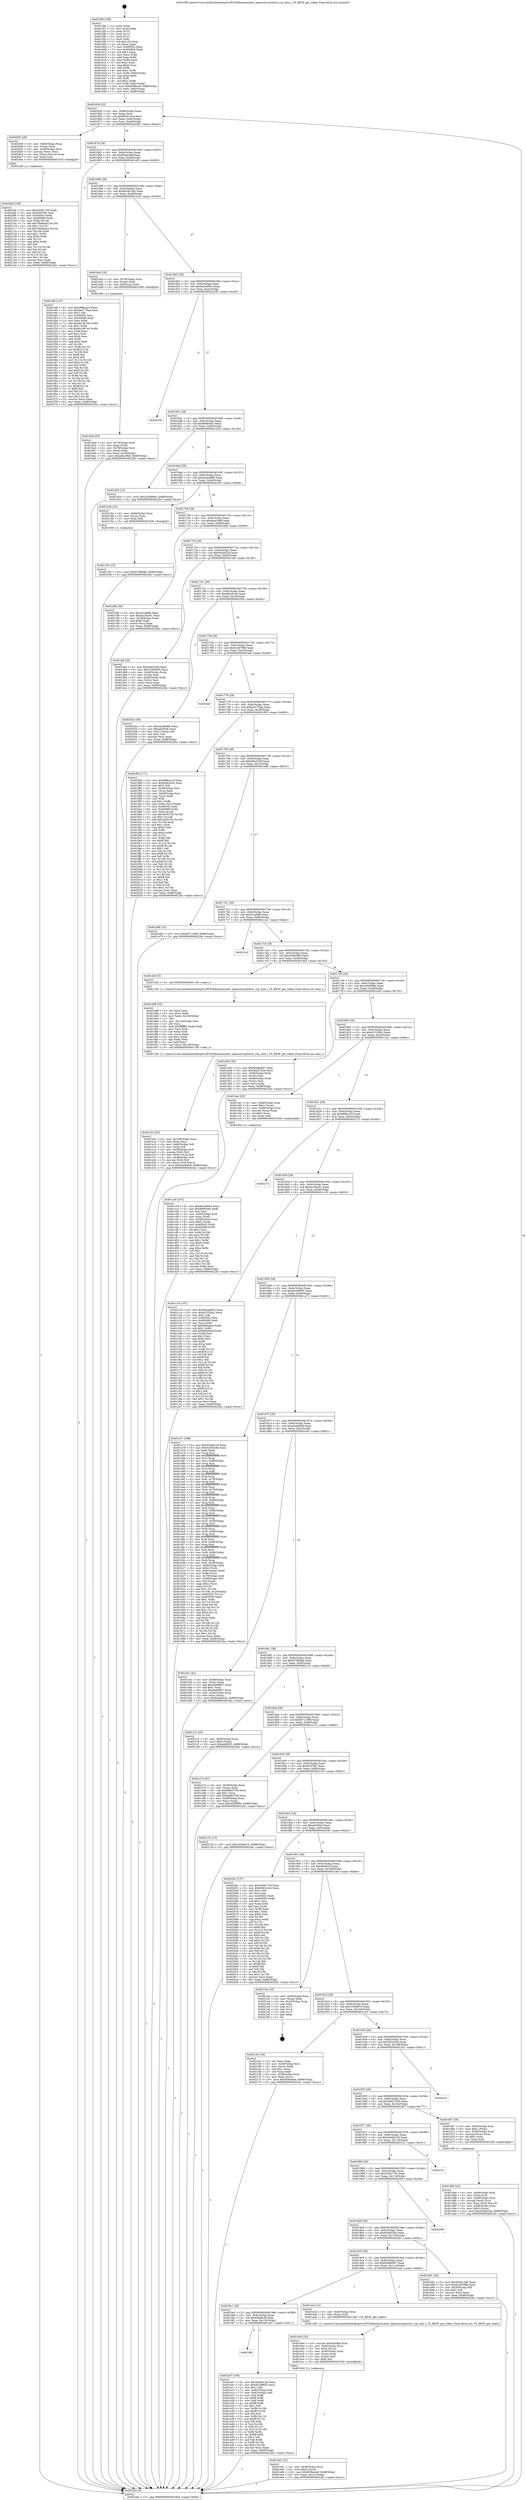 digraph "0x4015f0" {
  label = "0x4015f0 (/mnt/c/Users/mathe/Desktop/tcc/POCII/binaries/extr_opensslcryptotsts_rsp_utils.c_TS_RESP_get_token_Final-ollvm.out::main(0))"
  labelloc = "t"
  node[shape=record]

  Entry [label="",width=0.3,height=0.3,shape=circle,fillcolor=black,style=filled]
  "0x40165d" [label="{
     0x40165d [32]\l
     | [instrs]\l
     &nbsp;&nbsp;0x40165d \<+6\>: mov -0x88(%rbp),%eax\l
     &nbsp;&nbsp;0x401663 \<+2\>: mov %eax,%ecx\l
     &nbsp;&nbsp;0x401665 \<+6\>: sub $0x85831dcd,%ecx\l
     &nbsp;&nbsp;0x40166b \<+6\>: mov %eax,-0x9c(%rbp)\l
     &nbsp;&nbsp;0x401671 \<+6\>: mov %ecx,-0xa0(%rbp)\l
     &nbsp;&nbsp;0x401677 \<+6\>: je 00000000004020d5 \<main+0xae5\>\l
  }"]
  "0x4020d5" [label="{
     0x4020d5 [26]\l
     | [instrs]\l
     &nbsp;&nbsp;0x4020d5 \<+4\>: mov -0x60(%rbp),%rax\l
     &nbsp;&nbsp;0x4020d9 \<+3\>: mov (%rax),%rax\l
     &nbsp;&nbsp;0x4020dc \<+4\>: mov -0x38(%rbp),%rcx\l
     &nbsp;&nbsp;0x4020e0 \<+3\>: movslq (%rcx),%rcx\l
     &nbsp;&nbsp;0x4020e3 \<+4\>: mov (%rax,%rcx,8),%rax\l
     &nbsp;&nbsp;0x4020e7 \<+3\>: mov %rax,%rdi\l
     &nbsp;&nbsp;0x4020ea \<+5\>: call 0000000000401030 \<free@plt\>\l
     | [calls]\l
     &nbsp;&nbsp;0x401030 \{1\} (unknown)\l
  }"]
  "0x40167d" [label="{
     0x40167d [28]\l
     | [instrs]\l
     &nbsp;&nbsp;0x40167d \<+5\>: jmp 0000000000401682 \<main+0x92\>\l
     &nbsp;&nbsp;0x401682 \<+6\>: mov -0x9c(%rbp),%eax\l
     &nbsp;&nbsp;0x401688 \<+5\>: sub $0x859ee4ef,%eax\l
     &nbsp;&nbsp;0x40168d \<+6\>: mov %eax,-0xa4(%rbp)\l
     &nbsp;&nbsp;0x401693 \<+6\>: je 0000000000401ef0 \<main+0x900\>\l
  }"]
  Exit [label="",width=0.3,height=0.3,shape=circle,fillcolor=black,style=filled,peripheries=2]
  "0x401ef0" [label="{
     0x401ef0 [147]\l
     | [instrs]\l
     &nbsp;&nbsp;0x401ef0 \<+5\>: mov $0xd8f8ca10,%eax\l
     &nbsp;&nbsp;0x401ef5 \<+5\>: mov $0xbed778aa,%ecx\l
     &nbsp;&nbsp;0x401efa \<+2\>: mov $0x1,%dl\l
     &nbsp;&nbsp;0x401efc \<+7\>: mov 0x40505c,%esi\l
     &nbsp;&nbsp;0x401f03 \<+7\>: mov 0x405060,%edi\l
     &nbsp;&nbsp;0x401f0a \<+3\>: mov %esi,%r8d\l
     &nbsp;&nbsp;0x401f0d \<+7\>: add $0xeb19e7e4,%r8d\l
     &nbsp;&nbsp;0x401f14 \<+4\>: sub $0x1,%r8d\l
     &nbsp;&nbsp;0x401f18 \<+7\>: sub $0xeb19e7e4,%r8d\l
     &nbsp;&nbsp;0x401f1f \<+4\>: imul %r8d,%esi\l
     &nbsp;&nbsp;0x401f23 \<+3\>: and $0x1,%esi\l
     &nbsp;&nbsp;0x401f26 \<+3\>: cmp $0x0,%esi\l
     &nbsp;&nbsp;0x401f29 \<+4\>: sete %r9b\l
     &nbsp;&nbsp;0x401f2d \<+3\>: cmp $0xa,%edi\l
     &nbsp;&nbsp;0x401f30 \<+4\>: setl %r10b\l
     &nbsp;&nbsp;0x401f34 \<+3\>: mov %r9b,%r11b\l
     &nbsp;&nbsp;0x401f37 \<+4\>: xor $0xff,%r11b\l
     &nbsp;&nbsp;0x401f3b \<+3\>: mov %r10b,%bl\l
     &nbsp;&nbsp;0x401f3e \<+3\>: xor $0xff,%bl\l
     &nbsp;&nbsp;0x401f41 \<+3\>: xor $0x0,%dl\l
     &nbsp;&nbsp;0x401f44 \<+3\>: mov %r11b,%r14b\l
     &nbsp;&nbsp;0x401f47 \<+4\>: and $0x0,%r14b\l
     &nbsp;&nbsp;0x401f4b \<+3\>: and %dl,%r9b\l
     &nbsp;&nbsp;0x401f4e \<+3\>: mov %bl,%r15b\l
     &nbsp;&nbsp;0x401f51 \<+4\>: and $0x0,%r15b\l
     &nbsp;&nbsp;0x401f55 \<+3\>: and %dl,%r10b\l
     &nbsp;&nbsp;0x401f58 \<+3\>: or %r9b,%r14b\l
     &nbsp;&nbsp;0x401f5b \<+3\>: or %r10b,%r15b\l
     &nbsp;&nbsp;0x401f5e \<+3\>: xor %r15b,%r14b\l
     &nbsp;&nbsp;0x401f61 \<+3\>: or %bl,%r11b\l
     &nbsp;&nbsp;0x401f64 \<+4\>: xor $0xff,%r11b\l
     &nbsp;&nbsp;0x401f68 \<+3\>: or $0x0,%dl\l
     &nbsp;&nbsp;0x401f6b \<+3\>: and %dl,%r11b\l
     &nbsp;&nbsp;0x401f6e \<+3\>: or %r11b,%r14b\l
     &nbsp;&nbsp;0x401f71 \<+4\>: test $0x1,%r14b\l
     &nbsp;&nbsp;0x401f75 \<+3\>: cmovne %ecx,%eax\l
     &nbsp;&nbsp;0x401f78 \<+6\>: mov %eax,-0x88(%rbp)\l
     &nbsp;&nbsp;0x401f7e \<+5\>: jmp 00000000004022bc \<main+0xccc\>\l
  }"]
  "0x401699" [label="{
     0x401699 [28]\l
     | [instrs]\l
     &nbsp;&nbsp;0x401699 \<+5\>: jmp 000000000040169e \<main+0xae\>\l
     &nbsp;&nbsp;0x40169e \<+6\>: mov -0x9c(%rbp),%eax\l
     &nbsp;&nbsp;0x4016a4 \<+5\>: sub $0x8d2812a6,%eax\l
     &nbsp;&nbsp;0x4016a9 \<+6\>: mov %eax,-0xa8(%rbp)\l
     &nbsp;&nbsp;0x4016af \<+6\>: je 0000000000401bcd \<main+0x5dd\>\l
  }"]
  "0x402193" [label="{
     0x402193 [15]\l
     | [instrs]\l
     &nbsp;&nbsp;0x402193 \<+10\>: movl $0xf578b6db,-0x88(%rbp)\l
     &nbsp;&nbsp;0x40219d \<+5\>: jmp 00000000004022bc \<main+0xccc\>\l
  }"]
  "0x401bcd" [label="{
     0x401bcd [16]\l
     | [instrs]\l
     &nbsp;&nbsp;0x401bcd \<+4\>: mov -0x78(%rbp),%rax\l
     &nbsp;&nbsp;0x401bd1 \<+3\>: mov (%rax),%rax\l
     &nbsp;&nbsp;0x401bd4 \<+4\>: mov 0x8(%rax),%rdi\l
     &nbsp;&nbsp;0x401bd8 \<+5\>: call 0000000000401060 \<atoi@plt\>\l
     | [calls]\l
     &nbsp;&nbsp;0x401060 \{1\} (unknown)\l
  }"]
  "0x4016b5" [label="{
     0x4016b5 [28]\l
     | [instrs]\l
     &nbsp;&nbsp;0x4016b5 \<+5\>: jmp 00000000004016ba \<main+0xca\>\l
     &nbsp;&nbsp;0x4016ba \<+6\>: mov -0x9c(%rbp),%eax\l
     &nbsp;&nbsp;0x4016c0 \<+5\>: sub $0x8e2d4663,%eax\l
     &nbsp;&nbsp;0x4016c5 \<+6\>: mov %eax,-0xac(%rbp)\l
     &nbsp;&nbsp;0x4016cb \<+6\>: je 0000000000402236 \<main+0xc46\>\l
  }"]
  "0x4020ef" [label="{
     0x4020ef [100]\l
     | [instrs]\l
     &nbsp;&nbsp;0x4020ef \<+5\>: mov $0x53081730,%edx\l
     &nbsp;&nbsp;0x4020f4 \<+5\>: mov $0x93d79f1,%esi\l
     &nbsp;&nbsp;0x4020f9 \<+8\>: mov 0x40505c,%r8d\l
     &nbsp;&nbsp;0x402101 \<+8\>: mov 0x405060,%r9d\l
     &nbsp;&nbsp;0x402109 \<+3\>: mov %r8d,%r10d\l
     &nbsp;&nbsp;0x40210c \<+7\>: add $0x79e9aee3,%r10d\l
     &nbsp;&nbsp;0x402113 \<+4\>: sub $0x1,%r10d\l
     &nbsp;&nbsp;0x402117 \<+7\>: sub $0x79e9aee3,%r10d\l
     &nbsp;&nbsp;0x40211e \<+4\>: imul %r10d,%r8d\l
     &nbsp;&nbsp;0x402122 \<+4\>: and $0x1,%r8d\l
     &nbsp;&nbsp;0x402126 \<+4\>: cmp $0x0,%r8d\l
     &nbsp;&nbsp;0x40212a \<+4\>: sete %r11b\l
     &nbsp;&nbsp;0x40212e \<+4\>: cmp $0xa,%r9d\l
     &nbsp;&nbsp;0x402132 \<+3\>: setl %bl\l
     &nbsp;&nbsp;0x402135 \<+3\>: mov %r11b,%r14b\l
     &nbsp;&nbsp;0x402138 \<+3\>: and %bl,%r14b\l
     &nbsp;&nbsp;0x40213b \<+3\>: xor %bl,%r11b\l
     &nbsp;&nbsp;0x40213e \<+3\>: or %r11b,%r14b\l
     &nbsp;&nbsp;0x402141 \<+4\>: test $0x1,%r14b\l
     &nbsp;&nbsp;0x402145 \<+3\>: cmovne %esi,%edx\l
     &nbsp;&nbsp;0x402148 \<+6\>: mov %edx,-0x88(%rbp)\l
     &nbsp;&nbsp;0x40214e \<+5\>: jmp 00000000004022bc \<main+0xccc\>\l
  }"]
  "0x402236" [label="{
     0x402236\l
  }", style=dashed]
  "0x4016d1" [label="{
     0x4016d1 [28]\l
     | [instrs]\l
     &nbsp;&nbsp;0x4016d1 \<+5\>: jmp 00000000004016d6 \<main+0xe6\>\l
     &nbsp;&nbsp;0x4016d6 \<+6\>: mov -0x9c(%rbp),%eax\l
     &nbsp;&nbsp;0x4016dc \<+5\>: sub $0x90864afc,%eax\l
     &nbsp;&nbsp;0x4016e1 \<+6\>: mov %eax,-0xb0(%rbp)\l
     &nbsp;&nbsp;0x4016e7 \<+6\>: je 0000000000401d34 \<main+0x744\>\l
  }"]
  "0x401ed1" [label="{
     0x401ed1 [31]\l
     | [instrs]\l
     &nbsp;&nbsp;0x401ed1 \<+4\>: mov -0x38(%rbp),%rcx\l
     &nbsp;&nbsp;0x401ed5 \<+6\>: movl $0x0,(%rcx)\l
     &nbsp;&nbsp;0x401edb \<+10\>: movl $0x859ee4ef,-0x88(%rbp)\l
     &nbsp;&nbsp;0x401ee5 \<+6\>: mov %eax,-0x12c(%rbp)\l
     &nbsp;&nbsp;0x401eeb \<+5\>: jmp 00000000004022bc \<main+0xccc\>\l
  }"]
  "0x401d34" [label="{
     0x401d34 [15]\l
     | [instrs]\l
     &nbsp;&nbsp;0x401d34 \<+10\>: movl $0xc45d999a,-0x88(%rbp)\l
     &nbsp;&nbsp;0x401d3e \<+5\>: jmp 00000000004022bc \<main+0xccc\>\l
  }"]
  "0x4016ed" [label="{
     0x4016ed [28]\l
     | [instrs]\l
     &nbsp;&nbsp;0x4016ed \<+5\>: jmp 00000000004016f2 \<main+0x102\>\l
     &nbsp;&nbsp;0x4016f2 \<+6\>: mov -0x9c(%rbp),%eax\l
     &nbsp;&nbsp;0x4016f8 \<+5\>: sub $0xa2ad4d68,%eax\l
     &nbsp;&nbsp;0x4016fd \<+6\>: mov %eax,-0xb4(%rbp)\l
     &nbsp;&nbsp;0x401703 \<+6\>: je 0000000000402184 \<main+0xb94\>\l
  }"]
  "0x401eb0" [label="{
     0x401eb0 [33]\l
     | [instrs]\l
     &nbsp;&nbsp;0x401eb0 \<+10\>: movabs $0x4030b6,%rdi\l
     &nbsp;&nbsp;0x401eba \<+4\>: mov -0x40(%rbp),%rcx\l
     &nbsp;&nbsp;0x401ebe \<+3\>: mov %rax,(%rcx)\l
     &nbsp;&nbsp;0x401ec1 \<+4\>: mov -0x40(%rbp),%rax\l
     &nbsp;&nbsp;0x401ec5 \<+3\>: mov (%rax),%rax\l
     &nbsp;&nbsp;0x401ec8 \<+2\>: mov (%rax),%esi\l
     &nbsp;&nbsp;0x401eca \<+2\>: mov $0x0,%al\l
     &nbsp;&nbsp;0x401ecc \<+5\>: call 0000000000401040 \<printf@plt\>\l
     | [calls]\l
     &nbsp;&nbsp;0x401040 \{1\} (unknown)\l
  }"]
  "0x402184" [label="{
     0x402184 [15]\l
     | [instrs]\l
     &nbsp;&nbsp;0x402184 \<+4\>: mov -0x60(%rbp),%rax\l
     &nbsp;&nbsp;0x402188 \<+3\>: mov (%rax),%rax\l
     &nbsp;&nbsp;0x40218b \<+3\>: mov %rax,%rdi\l
     &nbsp;&nbsp;0x40218e \<+5\>: call 0000000000401030 \<free@plt\>\l
     | [calls]\l
     &nbsp;&nbsp;0x401030 \{1\} (unknown)\l
  }"]
  "0x401709" [label="{
     0x401709 [28]\l
     | [instrs]\l
     &nbsp;&nbsp;0x401709 \<+5\>: jmp 000000000040170e \<main+0x11e\>\l
     &nbsp;&nbsp;0x40170e \<+6\>: mov -0x9c(%rbp),%eax\l
     &nbsp;&nbsp;0x401714 \<+5\>: sub $0xafea19e8,%eax\l
     &nbsp;&nbsp;0x401719 \<+6\>: mov %eax,-0xb8(%rbp)\l
     &nbsp;&nbsp;0x40171f \<+6\>: je 0000000000401bfb \<main+0x60b\>\l
  }"]
  "0x401e0c" [label="{
     0x401e0c [53]\l
     | [instrs]\l
     &nbsp;&nbsp;0x401e0c \<+6\>: mov -0x128(%rbp),%ecx\l
     &nbsp;&nbsp;0x401e12 \<+3\>: imul %eax,%ecx\l
     &nbsp;&nbsp;0x401e15 \<+4\>: mov -0x60(%rbp),%r8\l
     &nbsp;&nbsp;0x401e19 \<+3\>: mov (%r8),%r8\l
     &nbsp;&nbsp;0x401e1c \<+4\>: mov -0x58(%rbp),%r9\l
     &nbsp;&nbsp;0x401e20 \<+3\>: movslq (%r9),%r9\l
     &nbsp;&nbsp;0x401e23 \<+4\>: mov (%r8,%r9,8),%r8\l
     &nbsp;&nbsp;0x401e27 \<+4\>: mov -0x48(%rbp),%r9\l
     &nbsp;&nbsp;0x401e2b \<+3\>: movslq (%r9),%r9\l
     &nbsp;&nbsp;0x401e2e \<+4\>: mov %ecx,(%r8,%r9,4)\l
     &nbsp;&nbsp;0x401e32 \<+10\>: movl $0xe5a9a0e9,-0x88(%rbp)\l
     &nbsp;&nbsp;0x401e3c \<+5\>: jmp 00000000004022bc \<main+0xccc\>\l
  }"]
  "0x401bfb" [label="{
     0x401bfb [30]\l
     | [instrs]\l
     &nbsp;&nbsp;0x401bfb \<+5\>: mov $0xc01dfef6,%eax\l
     &nbsp;&nbsp;0x401c00 \<+5\>: mov $0xda18ac61,%ecx\l
     &nbsp;&nbsp;0x401c05 \<+3\>: mov -0x28(%rbp),%edx\l
     &nbsp;&nbsp;0x401c08 \<+3\>: cmp $0x0,%edx\l
     &nbsp;&nbsp;0x401c0b \<+3\>: cmove %ecx,%eax\l
     &nbsp;&nbsp;0x401c0e \<+6\>: mov %eax,-0x88(%rbp)\l
     &nbsp;&nbsp;0x401c14 \<+5\>: jmp 00000000004022bc \<main+0xccc\>\l
  }"]
  "0x401725" [label="{
     0x401725 [28]\l
     | [instrs]\l
     &nbsp;&nbsp;0x401725 \<+5\>: jmp 000000000040172a \<main+0x13a\>\l
     &nbsp;&nbsp;0x40172a \<+6\>: mov -0x9c(%rbp),%eax\l
     &nbsp;&nbsp;0x401730 \<+5\>: sub $0xb5abd2cb,%eax\l
     &nbsp;&nbsp;0x401735 \<+6\>: mov %eax,-0xbc(%rbp)\l
     &nbsp;&nbsp;0x40173b \<+6\>: je 0000000000401daf \<main+0x7bf\>\l
  }"]
  "0x401dd8" [label="{
     0x401dd8 [52]\l
     | [instrs]\l
     &nbsp;&nbsp;0x401dd8 \<+2\>: xor %ecx,%ecx\l
     &nbsp;&nbsp;0x401dda \<+5\>: mov $0x2,%edx\l
     &nbsp;&nbsp;0x401ddf \<+6\>: mov %edx,-0x124(%rbp)\l
     &nbsp;&nbsp;0x401de5 \<+1\>: cltd\l
     &nbsp;&nbsp;0x401de6 \<+6\>: mov -0x124(%rbp),%esi\l
     &nbsp;&nbsp;0x401dec \<+2\>: idiv %esi\l
     &nbsp;&nbsp;0x401dee \<+6\>: imul $0xfffffffe,%edx,%edx\l
     &nbsp;&nbsp;0x401df4 \<+2\>: mov %ecx,%edi\l
     &nbsp;&nbsp;0x401df6 \<+2\>: sub %edx,%edi\l
     &nbsp;&nbsp;0x401df8 \<+2\>: mov %ecx,%edx\l
     &nbsp;&nbsp;0x401dfa \<+3\>: sub $0x1,%edx\l
     &nbsp;&nbsp;0x401dfd \<+2\>: add %edx,%edi\l
     &nbsp;&nbsp;0x401dff \<+2\>: sub %edi,%ecx\l
     &nbsp;&nbsp;0x401e01 \<+6\>: mov %ecx,-0x128(%rbp)\l
     &nbsp;&nbsp;0x401e07 \<+5\>: call 0000000000401160 \<next_i\>\l
     | [calls]\l
     &nbsp;&nbsp;0x401160 \{1\} (/mnt/c/Users/mathe/Desktop/tcc/POCII/binaries/extr_opensslcryptotsts_rsp_utils.c_TS_RESP_get_token_Final-ollvm.out::next_i)\l
  }"]
  "0x401daf" [label="{
     0x401daf [36]\l
     | [instrs]\l
     &nbsp;&nbsp;0x401daf \<+5\>: mov $0xbf4e32d9,%eax\l
     &nbsp;&nbsp;0x401db4 \<+5\>: mov $0xc2084695,%ecx\l
     &nbsp;&nbsp;0x401db9 \<+4\>: mov -0x48(%rbp),%rdx\l
     &nbsp;&nbsp;0x401dbd \<+2\>: mov (%rdx),%esi\l
     &nbsp;&nbsp;0x401dbf \<+4\>: mov -0x50(%rbp),%rdx\l
     &nbsp;&nbsp;0x401dc3 \<+2\>: cmp (%rdx),%esi\l
     &nbsp;&nbsp;0x401dc5 \<+3\>: cmovl %ecx,%eax\l
     &nbsp;&nbsp;0x401dc8 \<+6\>: mov %eax,-0x88(%rbp)\l
     &nbsp;&nbsp;0x401dce \<+5\>: jmp 00000000004022bc \<main+0xccc\>\l
  }"]
  "0x401741" [label="{
     0x401741 [28]\l
     | [instrs]\l
     &nbsp;&nbsp;0x401741 \<+5\>: jmp 0000000000401746 \<main+0x156\>\l
     &nbsp;&nbsp;0x401746 \<+6\>: mov -0x9c(%rbp),%eax\l
     &nbsp;&nbsp;0x40174c \<+5\>: sub $0xb6dc9c42,%eax\l
     &nbsp;&nbsp;0x401751 \<+6\>: mov %eax,-0xc0(%rbp)\l
     &nbsp;&nbsp;0x401757 \<+6\>: je 000000000040202e \<main+0xa3e\>\l
  }"]
  "0x401d84" [label="{
     0x401d84 [43]\l
     | [instrs]\l
     &nbsp;&nbsp;0x401d84 \<+4\>: mov -0x60(%rbp),%rdi\l
     &nbsp;&nbsp;0x401d88 \<+3\>: mov (%rdi),%rdi\l
     &nbsp;&nbsp;0x401d8b \<+4\>: mov -0x58(%rbp),%rcx\l
     &nbsp;&nbsp;0x401d8f \<+3\>: movslq (%rcx),%rcx\l
     &nbsp;&nbsp;0x401d92 \<+4\>: mov %rax,(%rdi,%rcx,8)\l
     &nbsp;&nbsp;0x401d96 \<+4\>: mov -0x48(%rbp),%rax\l
     &nbsp;&nbsp;0x401d9a \<+6\>: movl $0x0,(%rax)\l
     &nbsp;&nbsp;0x401da0 \<+10\>: movl $0xb5abd2cb,-0x88(%rbp)\l
     &nbsp;&nbsp;0x401daa \<+5\>: jmp 00000000004022bc \<main+0xccc\>\l
  }"]
  "0x40202e" [label="{
     0x40202e [30]\l
     | [instrs]\l
     &nbsp;&nbsp;0x40202e \<+5\>: mov $0xa2ad4d68,%eax\l
     &nbsp;&nbsp;0x402033 \<+5\>: mov $0xadc05eb,%ecx\l
     &nbsp;&nbsp;0x402038 \<+3\>: mov -0x21(%rbp),%dl\l
     &nbsp;&nbsp;0x40203b \<+3\>: test $0x1,%dl\l
     &nbsp;&nbsp;0x40203e \<+3\>: cmovne %ecx,%eax\l
     &nbsp;&nbsp;0x402041 \<+6\>: mov %eax,-0x88(%rbp)\l
     &nbsp;&nbsp;0x402047 \<+5\>: jmp 00000000004022bc \<main+0xccc\>\l
  }"]
  "0x40175d" [label="{
     0x40175d [28]\l
     | [instrs]\l
     &nbsp;&nbsp;0x40175d \<+5\>: jmp 0000000000401762 \<main+0x172\>\l
     &nbsp;&nbsp;0x401762 \<+6\>: mov -0x9c(%rbp),%eax\l
     &nbsp;&nbsp;0x401768 \<+5\>: sub $0xbc48799b,%eax\l
     &nbsp;&nbsp;0x40176d \<+6\>: mov %eax,-0xc4(%rbp)\l
     &nbsp;&nbsp;0x401773 \<+6\>: je 0000000000401baf \<main+0x5bf\>\l
  }"]
  "0x401cc9" [label="{
     0x401cc9 [107]\l
     | [instrs]\l
     &nbsp;&nbsp;0x401cc9 \<+5\>: mov $0x8e2d4663,%ecx\l
     &nbsp;&nbsp;0x401cce \<+5\>: mov $0x90864afc,%edx\l
     &nbsp;&nbsp;0x401cd3 \<+2\>: xor %esi,%esi\l
     &nbsp;&nbsp;0x401cd5 \<+4\>: mov -0x60(%rbp),%rdi\l
     &nbsp;&nbsp;0x401cd9 \<+3\>: mov %rax,(%rdi)\l
     &nbsp;&nbsp;0x401cdc \<+4\>: mov -0x58(%rbp),%rax\l
     &nbsp;&nbsp;0x401ce0 \<+6\>: movl $0x0,(%rax)\l
     &nbsp;&nbsp;0x401ce6 \<+8\>: mov 0x40505c,%r8d\l
     &nbsp;&nbsp;0x401cee \<+8\>: mov 0x405060,%r9d\l
     &nbsp;&nbsp;0x401cf6 \<+3\>: sub $0x1,%esi\l
     &nbsp;&nbsp;0x401cf9 \<+3\>: mov %r8d,%r10d\l
     &nbsp;&nbsp;0x401cfc \<+3\>: add %esi,%r10d\l
     &nbsp;&nbsp;0x401cff \<+4\>: imul %r10d,%r8d\l
     &nbsp;&nbsp;0x401d03 \<+4\>: and $0x1,%r8d\l
     &nbsp;&nbsp;0x401d07 \<+4\>: cmp $0x0,%r8d\l
     &nbsp;&nbsp;0x401d0b \<+4\>: sete %r11b\l
     &nbsp;&nbsp;0x401d0f \<+4\>: cmp $0xa,%r9d\l
     &nbsp;&nbsp;0x401d13 \<+3\>: setl %bl\l
     &nbsp;&nbsp;0x401d16 \<+3\>: mov %r11b,%r14b\l
     &nbsp;&nbsp;0x401d19 \<+3\>: and %bl,%r14b\l
     &nbsp;&nbsp;0x401d1c \<+3\>: xor %bl,%r11b\l
     &nbsp;&nbsp;0x401d1f \<+3\>: or %r11b,%r14b\l
     &nbsp;&nbsp;0x401d22 \<+4\>: test $0x1,%r14b\l
     &nbsp;&nbsp;0x401d26 \<+3\>: cmovne %edx,%ecx\l
     &nbsp;&nbsp;0x401d29 \<+6\>: mov %ecx,-0x88(%rbp)\l
     &nbsp;&nbsp;0x401d2f \<+5\>: jmp 00000000004022bc \<main+0xccc\>\l
  }"]
  "0x401baf" [label="{
     0x401baf\l
  }", style=dashed]
  "0x401779" [label="{
     0x401779 [28]\l
     | [instrs]\l
     &nbsp;&nbsp;0x401779 \<+5\>: jmp 000000000040177e \<main+0x18e\>\l
     &nbsp;&nbsp;0x40177e \<+6\>: mov -0x9c(%rbp),%eax\l
     &nbsp;&nbsp;0x401784 \<+5\>: sub $0xbed778aa,%eax\l
     &nbsp;&nbsp;0x401789 \<+6\>: mov %eax,-0xc8(%rbp)\l
     &nbsp;&nbsp;0x40178f \<+6\>: je 0000000000401f83 \<main+0x993\>\l
  }"]
  "0x401bdd" [label="{
     0x401bdd [30]\l
     | [instrs]\l
     &nbsp;&nbsp;0x401bdd \<+4\>: mov -0x70(%rbp),%rdi\l
     &nbsp;&nbsp;0x401be1 \<+2\>: mov %eax,(%rdi)\l
     &nbsp;&nbsp;0x401be3 \<+4\>: mov -0x70(%rbp),%rdi\l
     &nbsp;&nbsp;0x401be7 \<+2\>: mov (%rdi),%eax\l
     &nbsp;&nbsp;0x401be9 \<+3\>: mov %eax,-0x28(%rbp)\l
     &nbsp;&nbsp;0x401bec \<+10\>: movl $0xafea19e8,-0x88(%rbp)\l
     &nbsp;&nbsp;0x401bf6 \<+5\>: jmp 00000000004022bc \<main+0xccc\>\l
  }"]
  "0x401f83" [label="{
     0x401f83 [171]\l
     | [instrs]\l
     &nbsp;&nbsp;0x401f83 \<+5\>: mov $0xd8f8ca10,%eax\l
     &nbsp;&nbsp;0x401f88 \<+5\>: mov $0xb6dc9c42,%ecx\l
     &nbsp;&nbsp;0x401f8d \<+2\>: mov $0x1,%dl\l
     &nbsp;&nbsp;0x401f8f \<+4\>: mov -0x38(%rbp),%rsi\l
     &nbsp;&nbsp;0x401f93 \<+2\>: mov (%rsi),%edi\l
     &nbsp;&nbsp;0x401f95 \<+4\>: mov -0x68(%rbp),%rsi\l
     &nbsp;&nbsp;0x401f99 \<+2\>: cmp (%rsi),%edi\l
     &nbsp;&nbsp;0x401f9b \<+4\>: setl %r8b\l
     &nbsp;&nbsp;0x401f9f \<+4\>: and $0x1,%r8b\l
     &nbsp;&nbsp;0x401fa3 \<+4\>: mov %r8b,-0x21(%rbp)\l
     &nbsp;&nbsp;0x401fa7 \<+7\>: mov 0x40505c,%edi\l
     &nbsp;&nbsp;0x401fae \<+8\>: mov 0x405060,%r9d\l
     &nbsp;&nbsp;0x401fb6 \<+3\>: mov %edi,%r10d\l
     &nbsp;&nbsp;0x401fb9 \<+7\>: sub $0x18cf2762,%r10d\l
     &nbsp;&nbsp;0x401fc0 \<+4\>: sub $0x1,%r10d\l
     &nbsp;&nbsp;0x401fc4 \<+7\>: add $0x18cf2762,%r10d\l
     &nbsp;&nbsp;0x401fcb \<+4\>: imul %r10d,%edi\l
     &nbsp;&nbsp;0x401fcf \<+3\>: and $0x1,%edi\l
     &nbsp;&nbsp;0x401fd2 \<+3\>: cmp $0x0,%edi\l
     &nbsp;&nbsp;0x401fd5 \<+4\>: sete %r8b\l
     &nbsp;&nbsp;0x401fd9 \<+4\>: cmp $0xa,%r9d\l
     &nbsp;&nbsp;0x401fdd \<+4\>: setl %r11b\l
     &nbsp;&nbsp;0x401fe1 \<+3\>: mov %r8b,%bl\l
     &nbsp;&nbsp;0x401fe4 \<+3\>: xor $0xff,%bl\l
     &nbsp;&nbsp;0x401fe7 \<+3\>: mov %r11b,%r14b\l
     &nbsp;&nbsp;0x401fea \<+4\>: xor $0xff,%r14b\l
     &nbsp;&nbsp;0x401fee \<+3\>: xor $0x1,%dl\l
     &nbsp;&nbsp;0x401ff1 \<+3\>: mov %bl,%r15b\l
     &nbsp;&nbsp;0x401ff4 \<+4\>: and $0xff,%r15b\l
     &nbsp;&nbsp;0x401ff8 \<+3\>: and %dl,%r8b\l
     &nbsp;&nbsp;0x401ffb \<+3\>: mov %r14b,%r12b\l
     &nbsp;&nbsp;0x401ffe \<+4\>: and $0xff,%r12b\l
     &nbsp;&nbsp;0x402002 \<+3\>: and %dl,%r11b\l
     &nbsp;&nbsp;0x402005 \<+3\>: or %r8b,%r15b\l
     &nbsp;&nbsp;0x402008 \<+3\>: or %r11b,%r12b\l
     &nbsp;&nbsp;0x40200b \<+3\>: xor %r12b,%r15b\l
     &nbsp;&nbsp;0x40200e \<+3\>: or %r14b,%bl\l
     &nbsp;&nbsp;0x402011 \<+3\>: xor $0xff,%bl\l
     &nbsp;&nbsp;0x402014 \<+3\>: or $0x1,%dl\l
     &nbsp;&nbsp;0x402017 \<+2\>: and %dl,%bl\l
     &nbsp;&nbsp;0x402019 \<+3\>: or %bl,%r15b\l
     &nbsp;&nbsp;0x40201c \<+4\>: test $0x1,%r15b\l
     &nbsp;&nbsp;0x402020 \<+3\>: cmovne %ecx,%eax\l
     &nbsp;&nbsp;0x402023 \<+6\>: mov %eax,-0x88(%rbp)\l
     &nbsp;&nbsp;0x402029 \<+5\>: jmp 00000000004022bc \<main+0xccc\>\l
  }"]
  "0x401795" [label="{
     0x401795 [28]\l
     | [instrs]\l
     &nbsp;&nbsp;0x401795 \<+5\>: jmp 000000000040179a \<main+0x1aa\>\l
     &nbsp;&nbsp;0x40179a \<+6\>: mov -0x9c(%rbp),%eax\l
     &nbsp;&nbsp;0x4017a0 \<+5\>: sub $0xbf4e32d9,%eax\l
     &nbsp;&nbsp;0x4017a5 \<+6\>: mov %eax,-0xcc(%rbp)\l
     &nbsp;&nbsp;0x4017ab \<+6\>: je 0000000000401e6b \<main+0x87b\>\l
  }"]
  "0x4015f0" [label="{
     0x4015f0 [109]\l
     | [instrs]\l
     &nbsp;&nbsp;0x4015f0 \<+1\>: push %rbp\l
     &nbsp;&nbsp;0x4015f1 \<+3\>: mov %rsp,%rbp\l
     &nbsp;&nbsp;0x4015f4 \<+2\>: push %r15\l
     &nbsp;&nbsp;0x4015f6 \<+2\>: push %r14\l
     &nbsp;&nbsp;0x4015f8 \<+2\>: push %r12\l
     &nbsp;&nbsp;0x4015fa \<+1\>: push %rbx\l
     &nbsp;&nbsp;0x4015fb \<+7\>: sub $0x120,%rsp\l
     &nbsp;&nbsp;0x401602 \<+2\>: xor %eax,%eax\l
     &nbsp;&nbsp;0x401604 \<+7\>: mov 0x40505c,%ecx\l
     &nbsp;&nbsp;0x40160b \<+7\>: mov 0x405060,%edx\l
     &nbsp;&nbsp;0x401612 \<+3\>: sub $0x1,%eax\l
     &nbsp;&nbsp;0x401615 \<+3\>: mov %ecx,%r8d\l
     &nbsp;&nbsp;0x401618 \<+3\>: add %eax,%r8d\l
     &nbsp;&nbsp;0x40161b \<+4\>: imul %r8d,%ecx\l
     &nbsp;&nbsp;0x40161f \<+3\>: and $0x1,%ecx\l
     &nbsp;&nbsp;0x401622 \<+3\>: cmp $0x0,%ecx\l
     &nbsp;&nbsp;0x401625 \<+4\>: sete %r9b\l
     &nbsp;&nbsp;0x401629 \<+4\>: and $0x1,%r9b\l
     &nbsp;&nbsp;0x40162d \<+7\>: mov %r9b,-0x82(%rbp)\l
     &nbsp;&nbsp;0x401634 \<+3\>: cmp $0xa,%edx\l
     &nbsp;&nbsp;0x401637 \<+4\>: setl %r9b\l
     &nbsp;&nbsp;0x40163b \<+4\>: and $0x1,%r9b\l
     &nbsp;&nbsp;0x40163f \<+7\>: mov %r9b,-0x81(%rbp)\l
     &nbsp;&nbsp;0x401646 \<+10\>: movl $0x65bfbc4f,-0x88(%rbp)\l
     &nbsp;&nbsp;0x401650 \<+6\>: mov %edi,-0x8c(%rbp)\l
     &nbsp;&nbsp;0x401656 \<+7\>: mov %rsi,-0x98(%rbp)\l
  }"]
  "0x401e6b" [label="{
     0x401e6b [15]\l
     | [instrs]\l
     &nbsp;&nbsp;0x401e6b \<+10\>: movl $0xfd711669,-0x88(%rbp)\l
     &nbsp;&nbsp;0x401e75 \<+5\>: jmp 00000000004022bc \<main+0xccc\>\l
  }"]
  "0x4017b1" [label="{
     0x4017b1 [28]\l
     | [instrs]\l
     &nbsp;&nbsp;0x4017b1 \<+5\>: jmp 00000000004017b6 \<main+0x1c6\>\l
     &nbsp;&nbsp;0x4017b6 \<+6\>: mov -0x9c(%rbp),%eax\l
     &nbsp;&nbsp;0x4017bc \<+5\>: sub $0xc01dfef6,%eax\l
     &nbsp;&nbsp;0x4017c1 \<+6\>: mov %eax,-0xd0(%rbp)\l
     &nbsp;&nbsp;0x4017c7 \<+6\>: je 00000000004021a2 \<main+0xbb2\>\l
  }"]
  "0x4022bc" [label="{
     0x4022bc [5]\l
     | [instrs]\l
     &nbsp;&nbsp;0x4022bc \<+5\>: jmp 000000000040165d \<main+0x6d\>\l
  }"]
  "0x4021a2" [label="{
     0x4021a2\l
  }", style=dashed]
  "0x4017cd" [label="{
     0x4017cd [28]\l
     | [instrs]\l
     &nbsp;&nbsp;0x4017cd \<+5\>: jmp 00000000004017d2 \<main+0x1e2\>\l
     &nbsp;&nbsp;0x4017d2 \<+6\>: mov -0x9c(%rbp),%eax\l
     &nbsp;&nbsp;0x4017d8 \<+5\>: sub $0xc2084695,%eax\l
     &nbsp;&nbsp;0x4017dd \<+6\>: mov %eax,-0xd4(%rbp)\l
     &nbsp;&nbsp;0x4017e3 \<+6\>: je 0000000000401dd3 \<main+0x7e3\>\l
  }"]
  "0x4019fd" [label="{
     0x4019fd\l
  }", style=dashed]
  "0x401dd3" [label="{
     0x401dd3 [5]\l
     | [instrs]\l
     &nbsp;&nbsp;0x401dd3 \<+5\>: call 0000000000401160 \<next_i\>\l
     | [calls]\l
     &nbsp;&nbsp;0x401160 \{1\} (/mnt/c/Users/mathe/Desktop/tcc/POCII/binaries/extr_opensslcryptotsts_rsp_utils.c_TS_RESP_get_token_Final-ollvm.out::next_i)\l
  }"]
  "0x4017e9" [label="{
     0x4017e9 [28]\l
     | [instrs]\l
     &nbsp;&nbsp;0x4017e9 \<+5\>: jmp 00000000004017ee \<main+0x1fe\>\l
     &nbsp;&nbsp;0x4017ee \<+6\>: mov -0x9c(%rbp),%eax\l
     &nbsp;&nbsp;0x4017f4 \<+5\>: sub $0xc45d999a,%eax\l
     &nbsp;&nbsp;0x4017f9 \<+6\>: mov %eax,-0xd8(%rbp)\l
     &nbsp;&nbsp;0x4017ff \<+6\>: je 0000000000401d43 \<main+0x753\>\l
  }"]
  "0x401a07" [label="{
     0x401a07 [106]\l
     | [instrs]\l
     &nbsp;&nbsp;0x401a07 \<+5\>: mov $0x43b6b126,%eax\l
     &nbsp;&nbsp;0x401a0c \<+5\>: mov $0xdb188850,%ecx\l
     &nbsp;&nbsp;0x401a11 \<+2\>: mov $0x1,%dl\l
     &nbsp;&nbsp;0x401a13 \<+7\>: mov -0x82(%rbp),%sil\l
     &nbsp;&nbsp;0x401a1a \<+7\>: mov -0x81(%rbp),%dil\l
     &nbsp;&nbsp;0x401a21 \<+3\>: mov %sil,%r8b\l
     &nbsp;&nbsp;0x401a24 \<+4\>: xor $0xff,%r8b\l
     &nbsp;&nbsp;0x401a28 \<+3\>: mov %dil,%r9b\l
     &nbsp;&nbsp;0x401a2b \<+4\>: xor $0xff,%r9b\l
     &nbsp;&nbsp;0x401a2f \<+3\>: xor $0x1,%dl\l
     &nbsp;&nbsp;0x401a32 \<+3\>: mov %r8b,%r10b\l
     &nbsp;&nbsp;0x401a35 \<+4\>: and $0xff,%r10b\l
     &nbsp;&nbsp;0x401a39 \<+3\>: and %dl,%sil\l
     &nbsp;&nbsp;0x401a3c \<+3\>: mov %r9b,%r11b\l
     &nbsp;&nbsp;0x401a3f \<+4\>: and $0xff,%r11b\l
     &nbsp;&nbsp;0x401a43 \<+3\>: and %dl,%dil\l
     &nbsp;&nbsp;0x401a46 \<+3\>: or %sil,%r10b\l
     &nbsp;&nbsp;0x401a49 \<+3\>: or %dil,%r11b\l
     &nbsp;&nbsp;0x401a4c \<+3\>: xor %r11b,%r10b\l
     &nbsp;&nbsp;0x401a4f \<+3\>: or %r9b,%r8b\l
     &nbsp;&nbsp;0x401a52 \<+4\>: xor $0xff,%r8b\l
     &nbsp;&nbsp;0x401a56 \<+3\>: or $0x1,%dl\l
     &nbsp;&nbsp;0x401a59 \<+3\>: and %dl,%r8b\l
     &nbsp;&nbsp;0x401a5c \<+3\>: or %r8b,%r10b\l
     &nbsp;&nbsp;0x401a5f \<+4\>: test $0x1,%r10b\l
     &nbsp;&nbsp;0x401a63 \<+3\>: cmovne %ecx,%eax\l
     &nbsp;&nbsp;0x401a66 \<+6\>: mov %eax,-0x88(%rbp)\l
     &nbsp;&nbsp;0x401a6c \<+5\>: jmp 00000000004022bc \<main+0xccc\>\l
  }"]
  "0x401d43" [label="{
     0x401d43 [36]\l
     | [instrs]\l
     &nbsp;&nbsp;0x401d43 \<+5\>: mov $0x63d8d497,%eax\l
     &nbsp;&nbsp;0x401d48 \<+5\>: mov $0x36d27b39,%ecx\l
     &nbsp;&nbsp;0x401d4d \<+4\>: mov -0x58(%rbp),%rdx\l
     &nbsp;&nbsp;0x401d51 \<+2\>: mov (%rdx),%esi\l
     &nbsp;&nbsp;0x401d53 \<+4\>: mov -0x68(%rbp),%rdx\l
     &nbsp;&nbsp;0x401d57 \<+2\>: cmp (%rdx),%esi\l
     &nbsp;&nbsp;0x401d59 \<+3\>: cmovl %ecx,%eax\l
     &nbsp;&nbsp;0x401d5c \<+6\>: mov %eax,-0x88(%rbp)\l
     &nbsp;&nbsp;0x401d62 \<+5\>: jmp 00000000004022bc \<main+0xccc\>\l
  }"]
  "0x401805" [label="{
     0x401805 [28]\l
     | [instrs]\l
     &nbsp;&nbsp;0x401805 \<+5\>: jmp 000000000040180a \<main+0x21a\>\l
     &nbsp;&nbsp;0x40180a \<+6\>: mov -0x9c(%rbp),%eax\l
     &nbsp;&nbsp;0x401810 \<+5\>: sub $0xd1555fa2,%eax\l
     &nbsp;&nbsp;0x401815 \<+6\>: mov %eax,-0xdc(%rbp)\l
     &nbsp;&nbsp;0x40181b \<+6\>: je 0000000000401cac \<main+0x6bc\>\l
  }"]
  "0x4019e1" [label="{
     0x4019e1 [28]\l
     | [instrs]\l
     &nbsp;&nbsp;0x4019e1 \<+5\>: jmp 00000000004019e6 \<main+0x3f6\>\l
     &nbsp;&nbsp;0x4019e6 \<+6\>: mov -0x9c(%rbp),%eax\l
     &nbsp;&nbsp;0x4019ec \<+5\>: sub $0x65bfbc4f,%eax\l
     &nbsp;&nbsp;0x4019f1 \<+6\>: mov %eax,-0x120(%rbp)\l
     &nbsp;&nbsp;0x4019f7 \<+6\>: je 0000000000401a07 \<main+0x417\>\l
  }"]
  "0x401cac" [label="{
     0x401cac [29]\l
     | [instrs]\l
     &nbsp;&nbsp;0x401cac \<+4\>: mov -0x68(%rbp),%rax\l
     &nbsp;&nbsp;0x401cb0 \<+6\>: movl $0x1,(%rax)\l
     &nbsp;&nbsp;0x401cb6 \<+4\>: mov -0x68(%rbp),%rax\l
     &nbsp;&nbsp;0x401cba \<+3\>: movslq (%rax),%rax\l
     &nbsp;&nbsp;0x401cbd \<+4\>: shl $0x3,%rax\l
     &nbsp;&nbsp;0x401cc1 \<+3\>: mov %rax,%rdi\l
     &nbsp;&nbsp;0x401cc4 \<+5\>: call 0000000000401050 \<malloc@plt\>\l
     | [calls]\l
     &nbsp;&nbsp;0x401050 \{1\} (unknown)\l
  }"]
  "0x401821" [label="{
     0x401821 [28]\l
     | [instrs]\l
     &nbsp;&nbsp;0x401821 \<+5\>: jmp 0000000000401826 \<main+0x236\>\l
     &nbsp;&nbsp;0x401826 \<+6\>: mov -0x9c(%rbp),%eax\l
     &nbsp;&nbsp;0x40182c \<+5\>: sub $0xd8f8ca10,%eax\l
     &nbsp;&nbsp;0x401831 \<+6\>: mov %eax,-0xe0(%rbp)\l
     &nbsp;&nbsp;0x401837 \<+6\>: je 0000000000402273 \<main+0xc83\>\l
  }"]
  "0x401ea4" [label="{
     0x401ea4 [12]\l
     | [instrs]\l
     &nbsp;&nbsp;0x401ea4 \<+4\>: mov -0x60(%rbp),%rax\l
     &nbsp;&nbsp;0x401ea8 \<+3\>: mov (%rax),%rdi\l
     &nbsp;&nbsp;0x401eab \<+5\>: call 00000000004015d0 \<TS_RESP_get_token\>\l
     | [calls]\l
     &nbsp;&nbsp;0x4015d0 \{1\} (/mnt/c/Users/mathe/Desktop/tcc/POCII/binaries/extr_opensslcryptotsts_rsp_utils.c_TS_RESP_get_token_Final-ollvm.out::TS_RESP_get_token)\l
  }"]
  "0x402273" [label="{
     0x402273\l
  }", style=dashed]
  "0x40183d" [label="{
     0x40183d [28]\l
     | [instrs]\l
     &nbsp;&nbsp;0x40183d \<+5\>: jmp 0000000000401842 \<main+0x252\>\l
     &nbsp;&nbsp;0x401842 \<+6\>: mov -0x9c(%rbp),%eax\l
     &nbsp;&nbsp;0x401848 \<+5\>: sub $0xda18ac61,%eax\l
     &nbsp;&nbsp;0x40184d \<+6\>: mov %eax,-0xe4(%rbp)\l
     &nbsp;&nbsp;0x401853 \<+6\>: je 0000000000401c19 \<main+0x629\>\l
  }"]
  "0x4019c5" [label="{
     0x4019c5 [28]\l
     | [instrs]\l
     &nbsp;&nbsp;0x4019c5 \<+5\>: jmp 00000000004019ca \<main+0x3da\>\l
     &nbsp;&nbsp;0x4019ca \<+6\>: mov -0x9c(%rbp),%eax\l
     &nbsp;&nbsp;0x4019d0 \<+5\>: sub $0x63d8d497,%eax\l
     &nbsp;&nbsp;0x4019d5 \<+6\>: mov %eax,-0x11c(%rbp)\l
     &nbsp;&nbsp;0x4019db \<+6\>: je 0000000000401ea4 \<main+0x8b4\>\l
  }"]
  "0x401c19" [label="{
     0x401c19 [147]\l
     | [instrs]\l
     &nbsp;&nbsp;0x401c19 \<+5\>: mov $0x8e2d4663,%eax\l
     &nbsp;&nbsp;0x401c1e \<+5\>: mov $0xd1555fa2,%ecx\l
     &nbsp;&nbsp;0x401c23 \<+2\>: mov $0x1,%dl\l
     &nbsp;&nbsp;0x401c25 \<+7\>: mov 0x40505c,%esi\l
     &nbsp;&nbsp;0x401c2c \<+7\>: mov 0x405060,%edi\l
     &nbsp;&nbsp;0x401c33 \<+3\>: mov %esi,%r8d\l
     &nbsp;&nbsp;0x401c36 \<+7\>: sub $0x990eeb2f,%r8d\l
     &nbsp;&nbsp;0x401c3d \<+4\>: sub $0x1,%r8d\l
     &nbsp;&nbsp;0x401c41 \<+7\>: add $0x990eeb2f,%r8d\l
     &nbsp;&nbsp;0x401c48 \<+4\>: imul %r8d,%esi\l
     &nbsp;&nbsp;0x401c4c \<+3\>: and $0x1,%esi\l
     &nbsp;&nbsp;0x401c4f \<+3\>: cmp $0x0,%esi\l
     &nbsp;&nbsp;0x401c52 \<+4\>: sete %r9b\l
     &nbsp;&nbsp;0x401c56 \<+3\>: cmp $0xa,%edi\l
     &nbsp;&nbsp;0x401c59 \<+4\>: setl %r10b\l
     &nbsp;&nbsp;0x401c5d \<+3\>: mov %r9b,%r11b\l
     &nbsp;&nbsp;0x401c60 \<+4\>: xor $0xff,%r11b\l
     &nbsp;&nbsp;0x401c64 \<+3\>: mov %r10b,%bl\l
     &nbsp;&nbsp;0x401c67 \<+3\>: xor $0xff,%bl\l
     &nbsp;&nbsp;0x401c6a \<+3\>: xor $0x1,%dl\l
     &nbsp;&nbsp;0x401c6d \<+3\>: mov %r11b,%r14b\l
     &nbsp;&nbsp;0x401c70 \<+4\>: and $0xff,%r14b\l
     &nbsp;&nbsp;0x401c74 \<+3\>: and %dl,%r9b\l
     &nbsp;&nbsp;0x401c77 \<+3\>: mov %bl,%r15b\l
     &nbsp;&nbsp;0x401c7a \<+4\>: and $0xff,%r15b\l
     &nbsp;&nbsp;0x401c7e \<+3\>: and %dl,%r10b\l
     &nbsp;&nbsp;0x401c81 \<+3\>: or %r9b,%r14b\l
     &nbsp;&nbsp;0x401c84 \<+3\>: or %r10b,%r15b\l
     &nbsp;&nbsp;0x401c87 \<+3\>: xor %r15b,%r14b\l
     &nbsp;&nbsp;0x401c8a \<+3\>: or %bl,%r11b\l
     &nbsp;&nbsp;0x401c8d \<+4\>: xor $0xff,%r11b\l
     &nbsp;&nbsp;0x401c91 \<+3\>: or $0x1,%dl\l
     &nbsp;&nbsp;0x401c94 \<+3\>: and %dl,%r11b\l
     &nbsp;&nbsp;0x401c97 \<+3\>: or %r11b,%r14b\l
     &nbsp;&nbsp;0x401c9a \<+4\>: test $0x1,%r14b\l
     &nbsp;&nbsp;0x401c9e \<+3\>: cmovne %ecx,%eax\l
     &nbsp;&nbsp;0x401ca1 \<+6\>: mov %eax,-0x88(%rbp)\l
     &nbsp;&nbsp;0x401ca7 \<+5\>: jmp 00000000004022bc \<main+0xccc\>\l
  }"]
  "0x401859" [label="{
     0x401859 [28]\l
     | [instrs]\l
     &nbsp;&nbsp;0x401859 \<+5\>: jmp 000000000040185e \<main+0x26e\>\l
     &nbsp;&nbsp;0x40185e \<+6\>: mov -0x9c(%rbp),%eax\l
     &nbsp;&nbsp;0x401864 \<+5\>: sub $0xdb188850,%eax\l
     &nbsp;&nbsp;0x401869 \<+6\>: mov %eax,-0xe8(%rbp)\l
     &nbsp;&nbsp;0x40186f \<+6\>: je 0000000000401a71 \<main+0x481\>\l
  }"]
  "0x401b91" [label="{
     0x401b91 [30]\l
     | [instrs]\l
     &nbsp;&nbsp;0x401b91 \<+5\>: mov $0x8d2812a6,%eax\l
     &nbsp;&nbsp;0x401b96 \<+5\>: mov $0xbc48799b,%ecx\l
     &nbsp;&nbsp;0x401b9b \<+3\>: mov -0x29(%rbp),%dl\l
     &nbsp;&nbsp;0x401b9e \<+3\>: test $0x1,%dl\l
     &nbsp;&nbsp;0x401ba1 \<+3\>: cmovne %ecx,%eax\l
     &nbsp;&nbsp;0x401ba4 \<+6\>: mov %eax,-0x88(%rbp)\l
     &nbsp;&nbsp;0x401baa \<+5\>: jmp 00000000004022bc \<main+0xccc\>\l
  }"]
  "0x401a71" [label="{
     0x401a71 [288]\l
     | [instrs]\l
     &nbsp;&nbsp;0x401a71 \<+5\>: mov $0x43b6b126,%eax\l
     &nbsp;&nbsp;0x401a76 \<+5\>: mov $0x62b6529a,%ecx\l
     &nbsp;&nbsp;0x401a7b \<+2\>: xor %edx,%edx\l
     &nbsp;&nbsp;0x401a7d \<+3\>: mov %rsp,%rsi\l
     &nbsp;&nbsp;0x401a80 \<+4\>: add $0xfffffffffffffff0,%rsi\l
     &nbsp;&nbsp;0x401a84 \<+3\>: mov %rsi,%rsp\l
     &nbsp;&nbsp;0x401a87 \<+4\>: mov %rsi,-0x80(%rbp)\l
     &nbsp;&nbsp;0x401a8b \<+3\>: mov %rsp,%rsi\l
     &nbsp;&nbsp;0x401a8e \<+4\>: add $0xfffffffffffffff0,%rsi\l
     &nbsp;&nbsp;0x401a92 \<+3\>: mov %rsi,%rsp\l
     &nbsp;&nbsp;0x401a95 \<+3\>: mov %rsp,%rdi\l
     &nbsp;&nbsp;0x401a98 \<+4\>: add $0xfffffffffffffff0,%rdi\l
     &nbsp;&nbsp;0x401a9c \<+3\>: mov %rdi,%rsp\l
     &nbsp;&nbsp;0x401a9f \<+4\>: mov %rdi,-0x78(%rbp)\l
     &nbsp;&nbsp;0x401aa3 \<+3\>: mov %rsp,%rdi\l
     &nbsp;&nbsp;0x401aa6 \<+4\>: add $0xfffffffffffffff0,%rdi\l
     &nbsp;&nbsp;0x401aaa \<+3\>: mov %rdi,%rsp\l
     &nbsp;&nbsp;0x401aad \<+4\>: mov %rdi,-0x70(%rbp)\l
     &nbsp;&nbsp;0x401ab1 \<+3\>: mov %rsp,%rdi\l
     &nbsp;&nbsp;0x401ab4 \<+4\>: add $0xfffffffffffffff0,%rdi\l
     &nbsp;&nbsp;0x401ab8 \<+3\>: mov %rdi,%rsp\l
     &nbsp;&nbsp;0x401abb \<+4\>: mov %rdi,-0x68(%rbp)\l
     &nbsp;&nbsp;0x401abf \<+3\>: mov %rsp,%rdi\l
     &nbsp;&nbsp;0x401ac2 \<+4\>: add $0xfffffffffffffff0,%rdi\l
     &nbsp;&nbsp;0x401ac6 \<+3\>: mov %rdi,%rsp\l
     &nbsp;&nbsp;0x401ac9 \<+4\>: mov %rdi,-0x60(%rbp)\l
     &nbsp;&nbsp;0x401acd \<+3\>: mov %rsp,%rdi\l
     &nbsp;&nbsp;0x401ad0 \<+4\>: add $0xfffffffffffffff0,%rdi\l
     &nbsp;&nbsp;0x401ad4 \<+3\>: mov %rdi,%rsp\l
     &nbsp;&nbsp;0x401ad7 \<+4\>: mov %rdi,-0x58(%rbp)\l
     &nbsp;&nbsp;0x401adb \<+3\>: mov %rsp,%rdi\l
     &nbsp;&nbsp;0x401ade \<+4\>: add $0xfffffffffffffff0,%rdi\l
     &nbsp;&nbsp;0x401ae2 \<+3\>: mov %rdi,%rsp\l
     &nbsp;&nbsp;0x401ae5 \<+4\>: mov %rdi,-0x50(%rbp)\l
     &nbsp;&nbsp;0x401ae9 \<+3\>: mov %rsp,%rdi\l
     &nbsp;&nbsp;0x401aec \<+4\>: add $0xfffffffffffffff0,%rdi\l
     &nbsp;&nbsp;0x401af0 \<+3\>: mov %rdi,%rsp\l
     &nbsp;&nbsp;0x401af3 \<+4\>: mov %rdi,-0x48(%rbp)\l
     &nbsp;&nbsp;0x401af7 \<+3\>: mov %rsp,%rdi\l
     &nbsp;&nbsp;0x401afa \<+4\>: add $0xfffffffffffffff0,%rdi\l
     &nbsp;&nbsp;0x401afe \<+3\>: mov %rdi,%rsp\l
     &nbsp;&nbsp;0x401b01 \<+4\>: mov %rdi,-0x40(%rbp)\l
     &nbsp;&nbsp;0x401b05 \<+3\>: mov %rsp,%rdi\l
     &nbsp;&nbsp;0x401b08 \<+4\>: add $0xfffffffffffffff0,%rdi\l
     &nbsp;&nbsp;0x401b0c \<+3\>: mov %rdi,%rsp\l
     &nbsp;&nbsp;0x401b0f \<+4\>: mov %rdi,-0x38(%rbp)\l
     &nbsp;&nbsp;0x401b13 \<+4\>: mov -0x80(%rbp),%rdi\l
     &nbsp;&nbsp;0x401b17 \<+6\>: movl $0x0,(%rdi)\l
     &nbsp;&nbsp;0x401b1d \<+7\>: mov -0x8c(%rbp),%r8d\l
     &nbsp;&nbsp;0x401b24 \<+3\>: mov %r8d,(%rsi)\l
     &nbsp;&nbsp;0x401b27 \<+4\>: mov -0x78(%rbp),%rdi\l
     &nbsp;&nbsp;0x401b2b \<+7\>: mov -0x98(%rbp),%r9\l
     &nbsp;&nbsp;0x401b32 \<+3\>: mov %r9,(%rdi)\l
     &nbsp;&nbsp;0x401b35 \<+3\>: cmpl $0x2,(%rsi)\l
     &nbsp;&nbsp;0x401b38 \<+4\>: setne %r10b\l
     &nbsp;&nbsp;0x401b3c \<+4\>: and $0x1,%r10b\l
     &nbsp;&nbsp;0x401b40 \<+4\>: mov %r10b,-0x29(%rbp)\l
     &nbsp;&nbsp;0x401b44 \<+8\>: mov 0x40505c,%r11d\l
     &nbsp;&nbsp;0x401b4c \<+7\>: mov 0x405060,%ebx\l
     &nbsp;&nbsp;0x401b53 \<+3\>: sub $0x1,%edx\l
     &nbsp;&nbsp;0x401b56 \<+3\>: mov %r11d,%r14d\l
     &nbsp;&nbsp;0x401b59 \<+3\>: add %edx,%r14d\l
     &nbsp;&nbsp;0x401b5c \<+4\>: imul %r14d,%r11d\l
     &nbsp;&nbsp;0x401b60 \<+4\>: and $0x1,%r11d\l
     &nbsp;&nbsp;0x401b64 \<+4\>: cmp $0x0,%r11d\l
     &nbsp;&nbsp;0x401b68 \<+4\>: sete %r10b\l
     &nbsp;&nbsp;0x401b6c \<+3\>: cmp $0xa,%ebx\l
     &nbsp;&nbsp;0x401b6f \<+4\>: setl %r15b\l
     &nbsp;&nbsp;0x401b73 \<+3\>: mov %r10b,%r12b\l
     &nbsp;&nbsp;0x401b76 \<+3\>: and %r15b,%r12b\l
     &nbsp;&nbsp;0x401b79 \<+3\>: xor %r15b,%r10b\l
     &nbsp;&nbsp;0x401b7c \<+3\>: or %r10b,%r12b\l
     &nbsp;&nbsp;0x401b7f \<+4\>: test $0x1,%r12b\l
     &nbsp;&nbsp;0x401b83 \<+3\>: cmovne %ecx,%eax\l
     &nbsp;&nbsp;0x401b86 \<+6\>: mov %eax,-0x88(%rbp)\l
     &nbsp;&nbsp;0x401b8c \<+5\>: jmp 00000000004022bc \<main+0xccc\>\l
  }"]
  "0x401875" [label="{
     0x401875 [28]\l
     | [instrs]\l
     &nbsp;&nbsp;0x401875 \<+5\>: jmp 000000000040187a \<main+0x28a\>\l
     &nbsp;&nbsp;0x40187a \<+6\>: mov -0x9c(%rbp),%eax\l
     &nbsp;&nbsp;0x401880 \<+5\>: sub $0xe5a9a0e9,%eax\l
     &nbsp;&nbsp;0x401885 \<+6\>: mov %eax,-0xec(%rbp)\l
     &nbsp;&nbsp;0x40188b \<+6\>: je 0000000000401e41 \<main+0x851\>\l
  }"]
  "0x4019a9" [label="{
     0x4019a9 [28]\l
     | [instrs]\l
     &nbsp;&nbsp;0x4019a9 \<+5\>: jmp 00000000004019ae \<main+0x3be\>\l
     &nbsp;&nbsp;0x4019ae \<+6\>: mov -0x9c(%rbp),%eax\l
     &nbsp;&nbsp;0x4019b4 \<+5\>: sub $0x62b6529a,%eax\l
     &nbsp;&nbsp;0x4019b9 \<+6\>: mov %eax,-0x118(%rbp)\l
     &nbsp;&nbsp;0x4019bf \<+6\>: je 0000000000401b91 \<main+0x5a1\>\l
  }"]
  "0x401e41" [label="{
     0x401e41 [42]\l
     | [instrs]\l
     &nbsp;&nbsp;0x401e41 \<+4\>: mov -0x48(%rbp),%rax\l
     &nbsp;&nbsp;0x401e45 \<+2\>: mov (%rax),%ecx\l
     &nbsp;&nbsp;0x401e47 \<+6\>: add $0xd4e68f27,%ecx\l
     &nbsp;&nbsp;0x401e4d \<+3\>: add $0x1,%ecx\l
     &nbsp;&nbsp;0x401e50 \<+6\>: sub $0xd4e68f27,%ecx\l
     &nbsp;&nbsp;0x401e56 \<+4\>: mov -0x48(%rbp),%rax\l
     &nbsp;&nbsp;0x401e5a \<+2\>: mov %ecx,(%rax)\l
     &nbsp;&nbsp;0x401e5c \<+10\>: movl $0xb5abd2cb,-0x88(%rbp)\l
     &nbsp;&nbsp;0x401e66 \<+5\>: jmp 00000000004022bc \<main+0xccc\>\l
  }"]
  "0x401891" [label="{
     0x401891 [28]\l
     | [instrs]\l
     &nbsp;&nbsp;0x401891 \<+5\>: jmp 0000000000401896 \<main+0x2a6\>\l
     &nbsp;&nbsp;0x401896 \<+6\>: mov -0x9c(%rbp),%eax\l
     &nbsp;&nbsp;0x40189c \<+5\>: sub $0xf578b6db,%eax\l
     &nbsp;&nbsp;0x4018a1 \<+6\>: mov %eax,-0xf0(%rbp)\l
     &nbsp;&nbsp;0x4018a7 \<+6\>: je 00000000004021c5 \<main+0xbd5\>\l
  }"]
  "0x402298" [label="{
     0x402298\l
  }", style=dashed]
  "0x4021c5" [label="{
     0x4021c5 [25]\l
     | [instrs]\l
     &nbsp;&nbsp;0x4021c5 \<+4\>: mov -0x80(%rbp),%rax\l
     &nbsp;&nbsp;0x4021c9 \<+6\>: movl $0x0,(%rax)\l
     &nbsp;&nbsp;0x4021cf \<+10\>: movl $0xafe8025,-0x88(%rbp)\l
     &nbsp;&nbsp;0x4021d9 \<+5\>: jmp 00000000004022bc \<main+0xccc\>\l
  }"]
  "0x4018ad" [label="{
     0x4018ad [28]\l
     | [instrs]\l
     &nbsp;&nbsp;0x4018ad \<+5\>: jmp 00000000004018b2 \<main+0x2c2\>\l
     &nbsp;&nbsp;0x4018b2 \<+6\>: mov -0x9c(%rbp),%eax\l
     &nbsp;&nbsp;0x4018b8 \<+5\>: sub $0xfd711669,%eax\l
     &nbsp;&nbsp;0x4018bd \<+6\>: mov %eax,-0xf4(%rbp)\l
     &nbsp;&nbsp;0x4018c3 \<+6\>: je 0000000000401e7a \<main+0x88a\>\l
  }"]
  "0x40198d" [label="{
     0x40198d [28]\l
     | [instrs]\l
     &nbsp;&nbsp;0x40198d \<+5\>: jmp 0000000000401992 \<main+0x3a2\>\l
     &nbsp;&nbsp;0x401992 \<+6\>: mov -0x9c(%rbp),%eax\l
     &nbsp;&nbsp;0x401998 \<+5\>: sub $0x53081730,%eax\l
     &nbsp;&nbsp;0x40199d \<+6\>: mov %eax,-0x114(%rbp)\l
     &nbsp;&nbsp;0x4019a3 \<+6\>: je 0000000000402298 \<main+0xca8\>\l
  }"]
  "0x401e7a" [label="{
     0x401e7a [42]\l
     | [instrs]\l
     &nbsp;&nbsp;0x401e7a \<+4\>: mov -0x58(%rbp),%rax\l
     &nbsp;&nbsp;0x401e7e \<+2\>: mov (%rax),%ecx\l
     &nbsp;&nbsp;0x401e80 \<+6\>: sub $0x9a8e3769,%ecx\l
     &nbsp;&nbsp;0x401e86 \<+3\>: add $0x1,%ecx\l
     &nbsp;&nbsp;0x401e89 \<+6\>: add $0x9a8e3769,%ecx\l
     &nbsp;&nbsp;0x401e8f \<+4\>: mov -0x58(%rbp),%rax\l
     &nbsp;&nbsp;0x401e93 \<+2\>: mov %ecx,(%rax)\l
     &nbsp;&nbsp;0x401e95 \<+10\>: movl $0xc45d999a,-0x88(%rbp)\l
     &nbsp;&nbsp;0x401e9f \<+5\>: jmp 00000000004022bc \<main+0xccc\>\l
  }"]
  "0x4018c9" [label="{
     0x4018c9 [28]\l
     | [instrs]\l
     &nbsp;&nbsp;0x4018c9 \<+5\>: jmp 00000000004018ce \<main+0x2de\>\l
     &nbsp;&nbsp;0x4018ce \<+6\>: mov -0x9c(%rbp),%eax\l
     &nbsp;&nbsp;0x4018d4 \<+5\>: sub $0x93d79f1,%eax\l
     &nbsp;&nbsp;0x4018d9 \<+6\>: mov %eax,-0xf8(%rbp)\l
     &nbsp;&nbsp;0x4018df \<+6\>: je 0000000000402153 \<main+0xb63\>\l
  }"]
  "0x4021f1" [label="{
     0x4021f1\l
  }", style=dashed]
  "0x402153" [label="{
     0x402153 [15]\l
     | [instrs]\l
     &nbsp;&nbsp;0x402153 \<+10\>: movl $0x1630e910,-0x88(%rbp)\l
     &nbsp;&nbsp;0x40215d \<+5\>: jmp 00000000004022bc \<main+0xccc\>\l
  }"]
  "0x4018e5" [label="{
     0x4018e5 [28]\l
     | [instrs]\l
     &nbsp;&nbsp;0x4018e5 \<+5\>: jmp 00000000004018ea \<main+0x2fa\>\l
     &nbsp;&nbsp;0x4018ea \<+6\>: mov -0x9c(%rbp),%eax\l
     &nbsp;&nbsp;0x4018f0 \<+5\>: sub $0xadc05eb,%eax\l
     &nbsp;&nbsp;0x4018f5 \<+6\>: mov %eax,-0xfc(%rbp)\l
     &nbsp;&nbsp;0x4018fb \<+6\>: je 000000000040204c \<main+0xa5c\>\l
  }"]
  "0x401971" [label="{
     0x401971 [28]\l
     | [instrs]\l
     &nbsp;&nbsp;0x401971 \<+5\>: jmp 0000000000401976 \<main+0x386\>\l
     &nbsp;&nbsp;0x401976 \<+6\>: mov -0x9c(%rbp),%eax\l
     &nbsp;&nbsp;0x40197c \<+5\>: sub $0x43b6b126,%eax\l
     &nbsp;&nbsp;0x401981 \<+6\>: mov %eax,-0x110(%rbp)\l
     &nbsp;&nbsp;0x401987 \<+6\>: je 00000000004021f1 \<main+0xc01\>\l
  }"]
  "0x40204c" [label="{
     0x40204c [137]\l
     | [instrs]\l
     &nbsp;&nbsp;0x40204c \<+5\>: mov $0x53081730,%eax\l
     &nbsp;&nbsp;0x402051 \<+5\>: mov $0x85831dcd,%ecx\l
     &nbsp;&nbsp;0x402056 \<+2\>: mov $0x1,%dl\l
     &nbsp;&nbsp;0x402058 \<+2\>: xor %esi,%esi\l
     &nbsp;&nbsp;0x40205a \<+7\>: mov 0x40505c,%edi\l
     &nbsp;&nbsp;0x402061 \<+8\>: mov 0x405060,%r8d\l
     &nbsp;&nbsp;0x402069 \<+3\>: sub $0x1,%esi\l
     &nbsp;&nbsp;0x40206c \<+3\>: mov %edi,%r9d\l
     &nbsp;&nbsp;0x40206f \<+3\>: add %esi,%r9d\l
     &nbsp;&nbsp;0x402072 \<+4\>: imul %r9d,%edi\l
     &nbsp;&nbsp;0x402076 \<+3\>: and $0x1,%edi\l
     &nbsp;&nbsp;0x402079 \<+3\>: cmp $0x0,%edi\l
     &nbsp;&nbsp;0x40207c \<+4\>: sete %r10b\l
     &nbsp;&nbsp;0x402080 \<+4\>: cmp $0xa,%r8d\l
     &nbsp;&nbsp;0x402084 \<+4\>: setl %r11b\l
     &nbsp;&nbsp;0x402088 \<+3\>: mov %r10b,%bl\l
     &nbsp;&nbsp;0x40208b \<+3\>: xor $0xff,%bl\l
     &nbsp;&nbsp;0x40208e \<+3\>: mov %r11b,%r14b\l
     &nbsp;&nbsp;0x402091 \<+4\>: xor $0xff,%r14b\l
     &nbsp;&nbsp;0x402095 \<+3\>: xor $0x0,%dl\l
     &nbsp;&nbsp;0x402098 \<+3\>: mov %bl,%r15b\l
     &nbsp;&nbsp;0x40209b \<+4\>: and $0x0,%r15b\l
     &nbsp;&nbsp;0x40209f \<+3\>: and %dl,%r10b\l
     &nbsp;&nbsp;0x4020a2 \<+3\>: mov %r14b,%r12b\l
     &nbsp;&nbsp;0x4020a5 \<+4\>: and $0x0,%r12b\l
     &nbsp;&nbsp;0x4020a9 \<+3\>: and %dl,%r11b\l
     &nbsp;&nbsp;0x4020ac \<+3\>: or %r10b,%r15b\l
     &nbsp;&nbsp;0x4020af \<+3\>: or %r11b,%r12b\l
     &nbsp;&nbsp;0x4020b2 \<+3\>: xor %r12b,%r15b\l
     &nbsp;&nbsp;0x4020b5 \<+3\>: or %r14b,%bl\l
     &nbsp;&nbsp;0x4020b8 \<+3\>: xor $0xff,%bl\l
     &nbsp;&nbsp;0x4020bb \<+3\>: or $0x0,%dl\l
     &nbsp;&nbsp;0x4020be \<+2\>: and %dl,%bl\l
     &nbsp;&nbsp;0x4020c0 \<+3\>: or %bl,%r15b\l
     &nbsp;&nbsp;0x4020c3 \<+4\>: test $0x1,%r15b\l
     &nbsp;&nbsp;0x4020c7 \<+3\>: cmovne %ecx,%eax\l
     &nbsp;&nbsp;0x4020ca \<+6\>: mov %eax,-0x88(%rbp)\l
     &nbsp;&nbsp;0x4020d0 \<+5\>: jmp 00000000004022bc \<main+0xccc\>\l
  }"]
  "0x401901" [label="{
     0x401901 [28]\l
     | [instrs]\l
     &nbsp;&nbsp;0x401901 \<+5\>: jmp 0000000000401906 \<main+0x316\>\l
     &nbsp;&nbsp;0x401906 \<+6\>: mov -0x9c(%rbp),%eax\l
     &nbsp;&nbsp;0x40190c \<+5\>: sub $0xafe8025,%eax\l
     &nbsp;&nbsp;0x401911 \<+6\>: mov %eax,-0x100(%rbp)\l
     &nbsp;&nbsp;0x401917 \<+6\>: je 00000000004021de \<main+0xbee\>\l
  }"]
  "0x401d67" [label="{
     0x401d67 [29]\l
     | [instrs]\l
     &nbsp;&nbsp;0x401d67 \<+4\>: mov -0x50(%rbp),%rax\l
     &nbsp;&nbsp;0x401d6b \<+6\>: movl $0x1,(%rax)\l
     &nbsp;&nbsp;0x401d71 \<+4\>: mov -0x50(%rbp),%rax\l
     &nbsp;&nbsp;0x401d75 \<+3\>: movslq (%rax),%rax\l
     &nbsp;&nbsp;0x401d78 \<+4\>: shl $0x2,%rax\l
     &nbsp;&nbsp;0x401d7c \<+3\>: mov %rax,%rdi\l
     &nbsp;&nbsp;0x401d7f \<+5\>: call 0000000000401050 \<malloc@plt\>\l
     | [calls]\l
     &nbsp;&nbsp;0x401050 \{1\} (unknown)\l
  }"]
  "0x4021de" [label="{
     0x4021de [19]\l
     | [instrs]\l
     &nbsp;&nbsp;0x4021de \<+4\>: mov -0x80(%rbp),%rax\l
     &nbsp;&nbsp;0x4021e2 \<+2\>: mov (%rax),%eax\l
     &nbsp;&nbsp;0x4021e4 \<+4\>: lea -0x20(%rbp),%rsp\l
     &nbsp;&nbsp;0x4021e8 \<+1\>: pop %rbx\l
     &nbsp;&nbsp;0x4021e9 \<+2\>: pop %r12\l
     &nbsp;&nbsp;0x4021eb \<+2\>: pop %r14\l
     &nbsp;&nbsp;0x4021ed \<+2\>: pop %r15\l
     &nbsp;&nbsp;0x4021ef \<+1\>: pop %rbp\l
     &nbsp;&nbsp;0x4021f0 \<+1\>: ret\l
  }"]
  "0x40191d" [label="{
     0x40191d [28]\l
     | [instrs]\l
     &nbsp;&nbsp;0x40191d \<+5\>: jmp 0000000000401922 \<main+0x332\>\l
     &nbsp;&nbsp;0x401922 \<+6\>: mov -0x9c(%rbp),%eax\l
     &nbsp;&nbsp;0x401928 \<+5\>: sub $0x1630e910,%eax\l
     &nbsp;&nbsp;0x40192d \<+6\>: mov %eax,-0x104(%rbp)\l
     &nbsp;&nbsp;0x401933 \<+6\>: je 0000000000402162 \<main+0xb72\>\l
  }"]
  "0x401955" [label="{
     0x401955 [28]\l
     | [instrs]\l
     &nbsp;&nbsp;0x401955 \<+5\>: jmp 000000000040195a \<main+0x36a\>\l
     &nbsp;&nbsp;0x40195a \<+6\>: mov -0x9c(%rbp),%eax\l
     &nbsp;&nbsp;0x401960 \<+5\>: sub $0x36d27b39,%eax\l
     &nbsp;&nbsp;0x401965 \<+6\>: mov %eax,-0x10c(%rbp)\l
     &nbsp;&nbsp;0x40196b \<+6\>: je 0000000000401d67 \<main+0x777\>\l
  }"]
  "0x402162" [label="{
     0x402162 [34]\l
     | [instrs]\l
     &nbsp;&nbsp;0x402162 \<+2\>: xor %eax,%eax\l
     &nbsp;&nbsp;0x402164 \<+4\>: mov -0x38(%rbp),%rcx\l
     &nbsp;&nbsp;0x402168 \<+2\>: mov (%rcx),%edx\l
     &nbsp;&nbsp;0x40216a \<+3\>: sub $0x1,%eax\l
     &nbsp;&nbsp;0x40216d \<+2\>: sub %eax,%edx\l
     &nbsp;&nbsp;0x40216f \<+4\>: mov -0x38(%rbp),%rcx\l
     &nbsp;&nbsp;0x402173 \<+2\>: mov %edx,(%rcx)\l
     &nbsp;&nbsp;0x402175 \<+10\>: movl $0x859ee4ef,-0x88(%rbp)\l
     &nbsp;&nbsp;0x40217f \<+5\>: jmp 00000000004022bc \<main+0xccc\>\l
  }"]
  "0x401939" [label="{
     0x401939 [28]\l
     | [instrs]\l
     &nbsp;&nbsp;0x401939 \<+5\>: jmp 000000000040193e \<main+0x34e\>\l
     &nbsp;&nbsp;0x40193e \<+6\>: mov -0x9c(%rbp),%eax\l
     &nbsp;&nbsp;0x401944 \<+5\>: sub $0x2f3c6c0d,%eax\l
     &nbsp;&nbsp;0x401949 \<+6\>: mov %eax,-0x108(%rbp)\l
     &nbsp;&nbsp;0x40194f \<+6\>: je 00000000004021b1 \<main+0xbc1\>\l
  }"]
  "0x4021b1" [label="{
     0x4021b1\l
  }", style=dashed]
  Entry -> "0x4015f0" [label=" 1"]
  "0x40165d" -> "0x4020d5" [label=" 1"]
  "0x40165d" -> "0x40167d" [label=" 30"]
  "0x4021de" -> Exit [label=" 1"]
  "0x40167d" -> "0x401ef0" [label=" 2"]
  "0x40167d" -> "0x401699" [label=" 28"]
  "0x4021c5" -> "0x4022bc" [label=" 1"]
  "0x401699" -> "0x401bcd" [label=" 1"]
  "0x401699" -> "0x4016b5" [label=" 27"]
  "0x402193" -> "0x4022bc" [label=" 1"]
  "0x4016b5" -> "0x402236" [label=" 0"]
  "0x4016b5" -> "0x4016d1" [label=" 27"]
  "0x402184" -> "0x402193" [label=" 1"]
  "0x4016d1" -> "0x401d34" [label=" 1"]
  "0x4016d1" -> "0x4016ed" [label=" 26"]
  "0x402162" -> "0x4022bc" [label=" 1"]
  "0x4016ed" -> "0x402184" [label=" 1"]
  "0x4016ed" -> "0x401709" [label=" 25"]
  "0x402153" -> "0x4022bc" [label=" 1"]
  "0x401709" -> "0x401bfb" [label=" 1"]
  "0x401709" -> "0x401725" [label=" 24"]
  "0x4020ef" -> "0x4022bc" [label=" 1"]
  "0x401725" -> "0x401daf" [label=" 2"]
  "0x401725" -> "0x401741" [label=" 22"]
  "0x4020d5" -> "0x4020ef" [label=" 1"]
  "0x401741" -> "0x40202e" [label=" 2"]
  "0x401741" -> "0x40175d" [label=" 20"]
  "0x40204c" -> "0x4022bc" [label=" 1"]
  "0x40175d" -> "0x401baf" [label=" 0"]
  "0x40175d" -> "0x401779" [label=" 20"]
  "0x40202e" -> "0x4022bc" [label=" 2"]
  "0x401779" -> "0x401f83" [label=" 2"]
  "0x401779" -> "0x401795" [label=" 18"]
  "0x401f83" -> "0x4022bc" [label=" 2"]
  "0x401795" -> "0x401e6b" [label=" 1"]
  "0x401795" -> "0x4017b1" [label=" 17"]
  "0x401ed1" -> "0x4022bc" [label=" 1"]
  "0x4017b1" -> "0x4021a2" [label=" 0"]
  "0x4017b1" -> "0x4017cd" [label=" 17"]
  "0x401eb0" -> "0x401ed1" [label=" 1"]
  "0x4017cd" -> "0x401dd3" [label=" 1"]
  "0x4017cd" -> "0x4017e9" [label=" 16"]
  "0x401ea4" -> "0x401eb0" [label=" 1"]
  "0x4017e9" -> "0x401d43" [label=" 2"]
  "0x4017e9" -> "0x401805" [label=" 14"]
  "0x401e7a" -> "0x4022bc" [label=" 1"]
  "0x401805" -> "0x401cac" [label=" 1"]
  "0x401805" -> "0x401821" [label=" 13"]
  "0x401e41" -> "0x4022bc" [label=" 1"]
  "0x401821" -> "0x402273" [label=" 0"]
  "0x401821" -> "0x40183d" [label=" 13"]
  "0x401e0c" -> "0x4022bc" [label=" 1"]
  "0x40183d" -> "0x401c19" [label=" 1"]
  "0x40183d" -> "0x401859" [label=" 12"]
  "0x401dd3" -> "0x401dd8" [label=" 1"]
  "0x401859" -> "0x401a71" [label=" 1"]
  "0x401859" -> "0x401875" [label=" 11"]
  "0x401daf" -> "0x4022bc" [label=" 2"]
  "0x401875" -> "0x401e41" [label=" 1"]
  "0x401875" -> "0x401891" [label=" 10"]
  "0x401d67" -> "0x401d84" [label=" 1"]
  "0x401891" -> "0x4021c5" [label=" 1"]
  "0x401891" -> "0x4018ad" [label=" 9"]
  "0x401d43" -> "0x4022bc" [label=" 2"]
  "0x4018ad" -> "0x401e7a" [label=" 1"]
  "0x4018ad" -> "0x4018c9" [label=" 8"]
  "0x401cc9" -> "0x4022bc" [label=" 1"]
  "0x4018c9" -> "0x402153" [label=" 1"]
  "0x4018c9" -> "0x4018e5" [label=" 7"]
  "0x401cac" -> "0x401cc9" [label=" 1"]
  "0x4018e5" -> "0x40204c" [label=" 1"]
  "0x4018e5" -> "0x401901" [label=" 6"]
  "0x401bfb" -> "0x4022bc" [label=" 1"]
  "0x401901" -> "0x4021de" [label=" 1"]
  "0x401901" -> "0x40191d" [label=" 5"]
  "0x401bdd" -> "0x4022bc" [label=" 1"]
  "0x40191d" -> "0x402162" [label=" 1"]
  "0x40191d" -> "0x401939" [label=" 4"]
  "0x401b91" -> "0x4022bc" [label=" 1"]
  "0x401939" -> "0x4021b1" [label=" 0"]
  "0x401939" -> "0x401955" [label=" 4"]
  "0x401bcd" -> "0x401bdd" [label=" 1"]
  "0x401955" -> "0x401d67" [label=" 1"]
  "0x401955" -> "0x401971" [label=" 3"]
  "0x401c19" -> "0x4022bc" [label=" 1"]
  "0x401971" -> "0x4021f1" [label=" 0"]
  "0x401971" -> "0x40198d" [label=" 3"]
  "0x401d34" -> "0x4022bc" [label=" 1"]
  "0x40198d" -> "0x402298" [label=" 0"]
  "0x40198d" -> "0x4019a9" [label=" 3"]
  "0x401d84" -> "0x4022bc" [label=" 1"]
  "0x4019a9" -> "0x401b91" [label=" 1"]
  "0x4019a9" -> "0x4019c5" [label=" 2"]
  "0x401dd8" -> "0x401e0c" [label=" 1"]
  "0x4019c5" -> "0x401ea4" [label=" 1"]
  "0x4019c5" -> "0x4019e1" [label=" 1"]
  "0x401e6b" -> "0x4022bc" [label=" 1"]
  "0x4019e1" -> "0x401a07" [label=" 1"]
  "0x4019e1" -> "0x4019fd" [label=" 0"]
  "0x401a07" -> "0x4022bc" [label=" 1"]
  "0x4015f0" -> "0x40165d" [label=" 1"]
  "0x4022bc" -> "0x40165d" [label=" 30"]
  "0x401ef0" -> "0x4022bc" [label=" 2"]
  "0x401a71" -> "0x4022bc" [label=" 1"]
}
